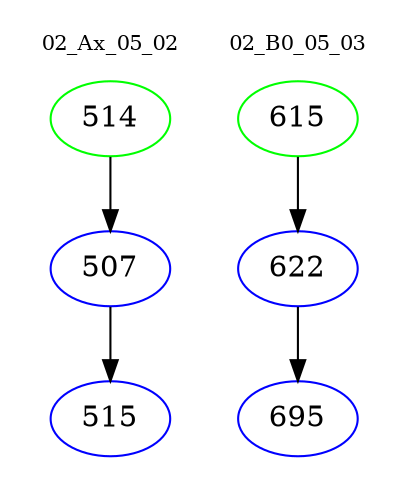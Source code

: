 digraph{
subgraph cluster_0 {
color = white
label = "02_Ax_05_02";
fontsize=10;
T0_514 [label="514", color="green"]
T0_514 -> T0_507 [color="black"]
T0_507 [label="507", color="blue"]
T0_507 -> T0_515 [color="black"]
T0_515 [label="515", color="blue"]
}
subgraph cluster_1 {
color = white
label = "02_B0_05_03";
fontsize=10;
T1_615 [label="615", color="green"]
T1_615 -> T1_622 [color="black"]
T1_622 [label="622", color="blue"]
T1_622 -> T1_695 [color="black"]
T1_695 [label="695", color="blue"]
}
}
